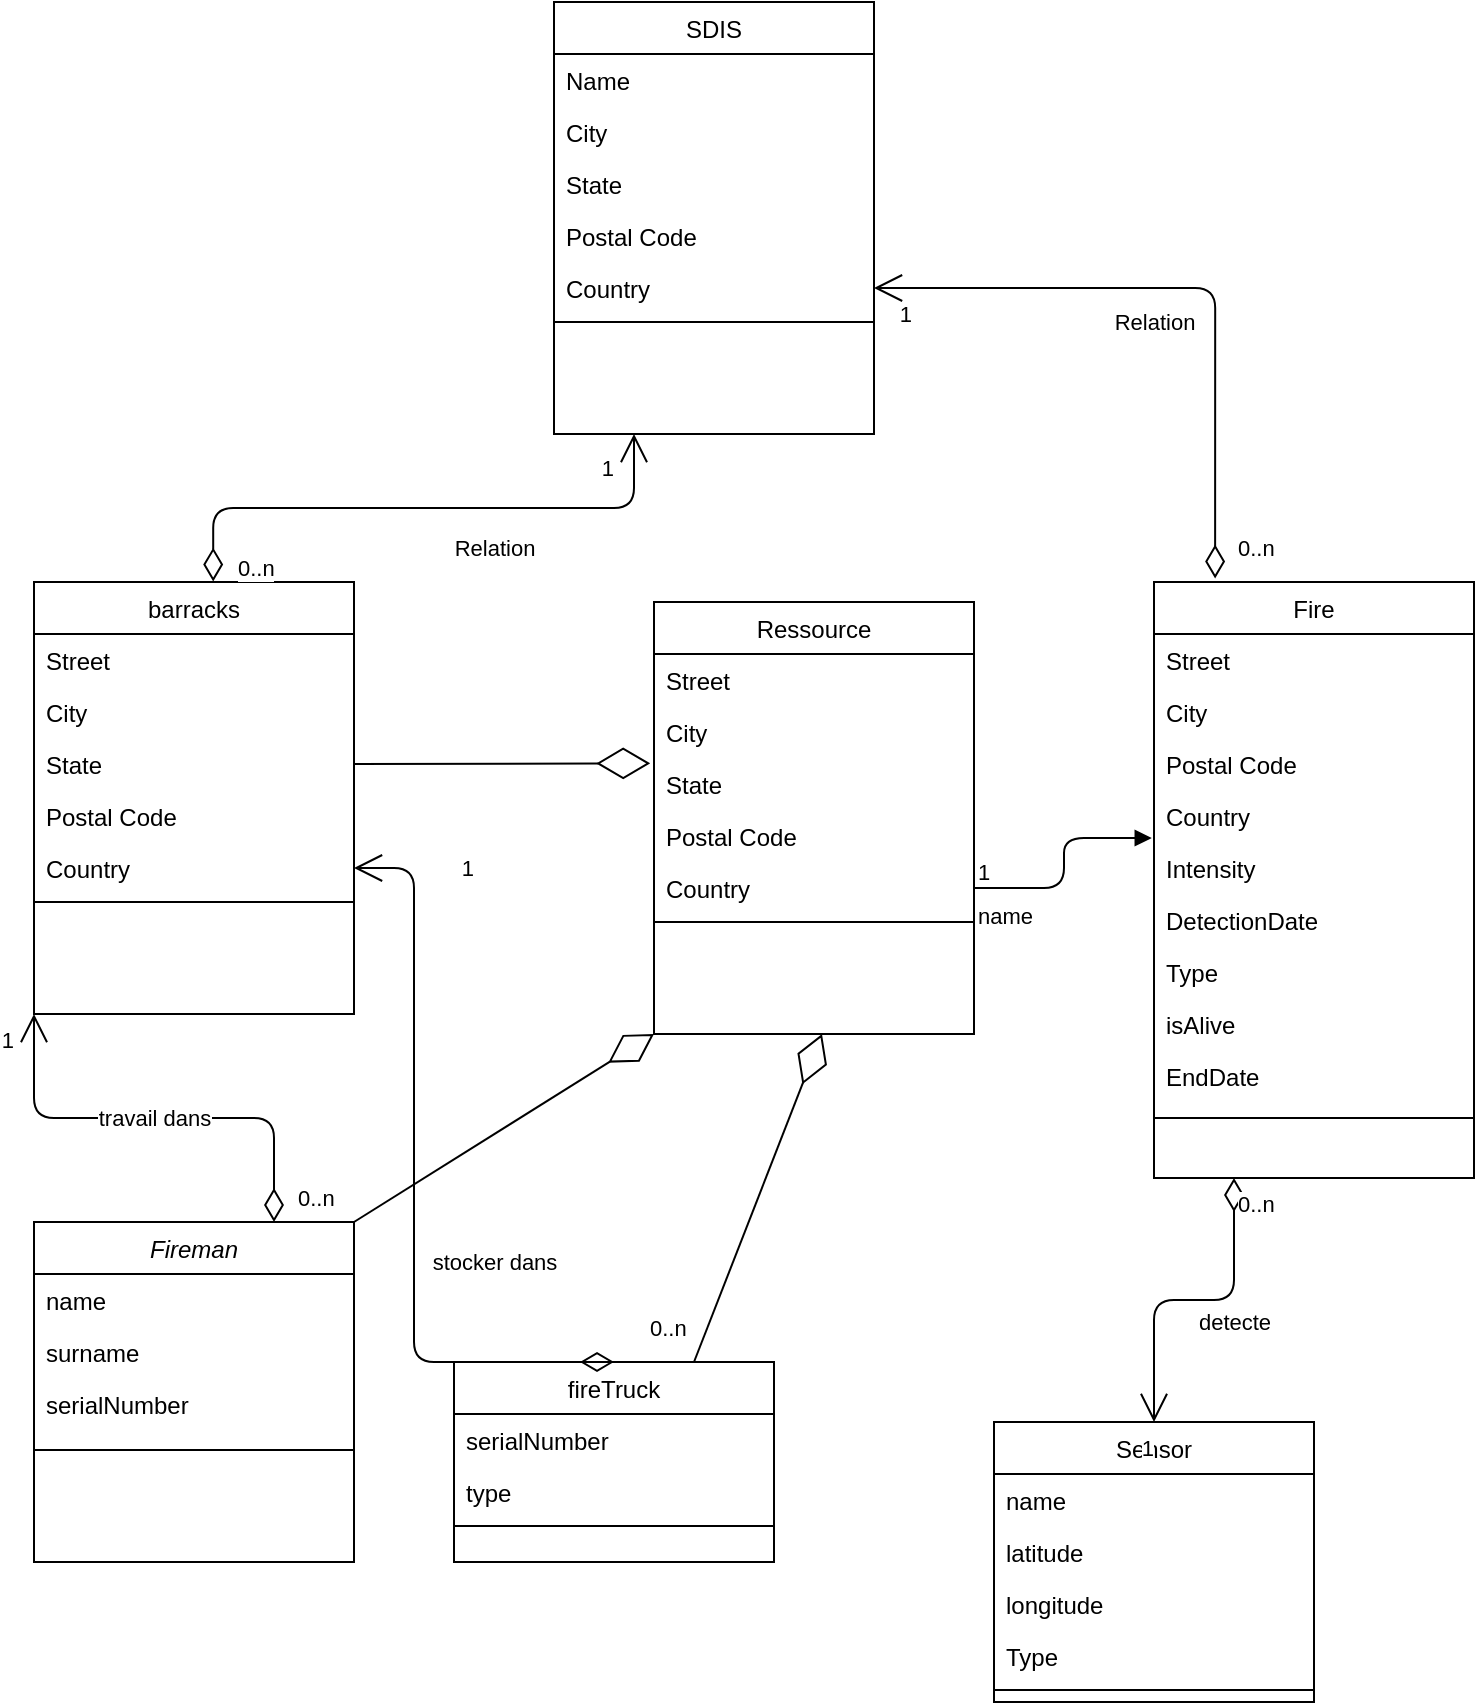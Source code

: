 <mxfile version="13.11.0" type="github">
  <diagram id="C5RBs43oDa-KdzZeNtuy" name="Page-1">
    <mxGraphModel dx="1298" dy="1833" grid="1" gridSize="10" guides="1" tooltips="1" connect="1" arrows="1" fold="1" page="1" pageScale="1" pageWidth="827" pageHeight="1169" math="0" shadow="0" extFonts="Permanent Marker^https://fonts.googleapis.com/css?family=Permanent+Marker">
      <root>
        <mxCell id="WIyWlLk6GJQsqaUBKTNV-0" />
        <mxCell id="WIyWlLk6GJQsqaUBKTNV-1" parent="WIyWlLk6GJQsqaUBKTNV-0" />
        <mxCell id="zkfFHV4jXpPFQw0GAbJ--0" value="Fireman" style="swimlane;fontStyle=2;align=center;verticalAlign=top;childLayout=stackLayout;horizontal=1;startSize=26;horizontalStack=0;resizeParent=1;resizeLast=0;collapsible=1;marginBottom=0;rounded=0;shadow=0;strokeWidth=1;" parent="WIyWlLk6GJQsqaUBKTNV-1" vertex="1">
          <mxGeometry x="90" y="340" width="160" height="170" as="geometry">
            <mxRectangle x="230" y="140" width="160" height="26" as="alternateBounds" />
          </mxGeometry>
        </mxCell>
        <mxCell id="zkfFHV4jXpPFQw0GAbJ--1" value="name" style="text;align=left;verticalAlign=top;spacingLeft=4;spacingRight=4;overflow=hidden;rotatable=0;points=[[0,0.5],[1,0.5]];portConstraint=eastwest;" parent="zkfFHV4jXpPFQw0GAbJ--0" vertex="1">
          <mxGeometry y="26" width="160" height="26" as="geometry" />
        </mxCell>
        <mxCell id="zkfFHV4jXpPFQw0GAbJ--2" value="surname" style="text;align=left;verticalAlign=top;spacingLeft=4;spacingRight=4;overflow=hidden;rotatable=0;points=[[0,0.5],[1,0.5]];portConstraint=eastwest;rounded=0;shadow=0;html=0;" parent="zkfFHV4jXpPFQw0GAbJ--0" vertex="1">
          <mxGeometry y="52" width="160" height="26" as="geometry" />
        </mxCell>
        <mxCell id="zkfFHV4jXpPFQw0GAbJ--3" value="serialNumber" style="text;align=left;verticalAlign=top;spacingLeft=4;spacingRight=4;overflow=hidden;rotatable=0;points=[[0,0.5],[1,0.5]];portConstraint=eastwest;rounded=0;shadow=0;html=0;" parent="zkfFHV4jXpPFQw0GAbJ--0" vertex="1">
          <mxGeometry y="78" width="160" height="32" as="geometry" />
        </mxCell>
        <mxCell id="zkfFHV4jXpPFQw0GAbJ--4" value="" style="line;html=1;strokeWidth=1;align=left;verticalAlign=middle;spacingTop=-1;spacingLeft=3;spacingRight=3;rotatable=0;labelPosition=right;points=[];portConstraint=eastwest;" parent="zkfFHV4jXpPFQw0GAbJ--0" vertex="1">
          <mxGeometry y="110" width="160" height="8" as="geometry" />
        </mxCell>
        <mxCell id="zkfFHV4jXpPFQw0GAbJ--17" value="barracks" style="swimlane;fontStyle=0;align=center;verticalAlign=top;childLayout=stackLayout;horizontal=1;startSize=26;horizontalStack=0;resizeParent=1;resizeLast=0;collapsible=1;marginBottom=0;rounded=0;shadow=0;strokeWidth=1;" parent="WIyWlLk6GJQsqaUBKTNV-1" vertex="1">
          <mxGeometry x="90" y="20" width="160" height="216" as="geometry">
            <mxRectangle x="550" y="140" width="160" height="26" as="alternateBounds" />
          </mxGeometry>
        </mxCell>
        <mxCell id="zkfFHV4jXpPFQw0GAbJ--18" value="Street" style="text;align=left;verticalAlign=top;spacingLeft=4;spacingRight=4;overflow=hidden;rotatable=0;points=[[0,0.5],[1,0.5]];portConstraint=eastwest;" parent="zkfFHV4jXpPFQw0GAbJ--17" vertex="1">
          <mxGeometry y="26" width="160" height="26" as="geometry" />
        </mxCell>
        <mxCell id="zkfFHV4jXpPFQw0GAbJ--19" value="City" style="text;align=left;verticalAlign=top;spacingLeft=4;spacingRight=4;overflow=hidden;rotatable=0;points=[[0,0.5],[1,0.5]];portConstraint=eastwest;rounded=0;shadow=0;html=0;" parent="zkfFHV4jXpPFQw0GAbJ--17" vertex="1">
          <mxGeometry y="52" width="160" height="26" as="geometry" />
        </mxCell>
        <mxCell id="zkfFHV4jXpPFQw0GAbJ--20" value="State" style="text;align=left;verticalAlign=top;spacingLeft=4;spacingRight=4;overflow=hidden;rotatable=0;points=[[0,0.5],[1,0.5]];portConstraint=eastwest;rounded=0;shadow=0;html=0;" parent="zkfFHV4jXpPFQw0GAbJ--17" vertex="1">
          <mxGeometry y="78" width="160" height="26" as="geometry" />
        </mxCell>
        <mxCell id="zkfFHV4jXpPFQw0GAbJ--21" value="Postal Code" style="text;align=left;verticalAlign=top;spacingLeft=4;spacingRight=4;overflow=hidden;rotatable=0;points=[[0,0.5],[1,0.5]];portConstraint=eastwest;rounded=0;shadow=0;html=0;" parent="zkfFHV4jXpPFQw0GAbJ--17" vertex="1">
          <mxGeometry y="104" width="160" height="26" as="geometry" />
        </mxCell>
        <mxCell id="zkfFHV4jXpPFQw0GAbJ--22" value="Country" style="text;align=left;verticalAlign=top;spacingLeft=4;spacingRight=4;overflow=hidden;rotatable=0;points=[[0,0.5],[1,0.5]];portConstraint=eastwest;rounded=0;shadow=0;html=0;" parent="zkfFHV4jXpPFQw0GAbJ--17" vertex="1">
          <mxGeometry y="130" width="160" height="26" as="geometry" />
        </mxCell>
        <mxCell id="zkfFHV4jXpPFQw0GAbJ--23" value="" style="line;html=1;strokeWidth=1;align=left;verticalAlign=middle;spacingTop=-1;spacingLeft=3;spacingRight=3;rotatable=0;labelPosition=right;points=[];portConstraint=eastwest;" parent="zkfFHV4jXpPFQw0GAbJ--17" vertex="1">
          <mxGeometry y="156" width="160" height="8" as="geometry" />
        </mxCell>
        <mxCell id="6XxaoCj_2Q5xRi3HVW1I-3" value="fireTruck" style="swimlane;fontStyle=0;align=center;verticalAlign=top;childLayout=stackLayout;horizontal=1;startSize=26;horizontalStack=0;resizeParent=1;resizeLast=0;collapsible=1;marginBottom=0;rounded=0;shadow=0;strokeWidth=1;" parent="WIyWlLk6GJQsqaUBKTNV-1" vertex="1">
          <mxGeometry x="300" y="410" width="160" height="100" as="geometry">
            <mxRectangle x="334" y="380" width="160" height="26" as="alternateBounds" />
          </mxGeometry>
        </mxCell>
        <mxCell id="6XxaoCj_2Q5xRi3HVW1I-4" value="serialNumber" style="text;align=left;verticalAlign=top;spacingLeft=4;spacingRight=4;overflow=hidden;rotatable=0;points=[[0,0.5],[1,0.5]];portConstraint=eastwest;" parent="6XxaoCj_2Q5xRi3HVW1I-3" vertex="1">
          <mxGeometry y="26" width="160" height="26" as="geometry" />
        </mxCell>
        <mxCell id="6XxaoCj_2Q5xRi3HVW1I-10" value="type&#xa;" style="text;align=left;verticalAlign=top;spacingLeft=4;spacingRight=4;overflow=hidden;rotatable=0;points=[[0,0.5],[1,0.5]];portConstraint=eastwest;" parent="6XxaoCj_2Q5xRi3HVW1I-3" vertex="1">
          <mxGeometry y="52" width="160" height="26" as="geometry" />
        </mxCell>
        <mxCell id="6XxaoCj_2Q5xRi3HVW1I-9" value="" style="line;html=1;strokeWidth=1;align=left;verticalAlign=middle;spacingTop=-1;spacingLeft=3;spacingRight=3;rotatable=0;labelPosition=right;points=[];portConstraint=eastwest;" parent="6XxaoCj_2Q5xRi3HVW1I-3" vertex="1">
          <mxGeometry y="78" width="160" height="8" as="geometry" />
        </mxCell>
        <mxCell id="6XxaoCj_2Q5xRi3HVW1I-12" value="travail dans" style="endArrow=open;html=1;endSize=12;startArrow=diamondThin;startSize=14;startFill=0;edgeStyle=orthogonalEdgeStyle;entryX=0;entryY=1;entryDx=0;entryDy=0;exitX=0.75;exitY=0;exitDx=0;exitDy=0;" parent="WIyWlLk6GJQsqaUBKTNV-1" target="zkfFHV4jXpPFQw0GAbJ--17" edge="1" source="zkfFHV4jXpPFQw0GAbJ--0">
          <mxGeometry relative="1" as="geometry">
            <mxPoint x="230" y="345" as="sourcePoint" />
            <mxPoint x="260" y="240" as="targetPoint" />
          </mxGeometry>
        </mxCell>
        <mxCell id="6XxaoCj_2Q5xRi3HVW1I-13" value="0..n" style="edgeLabel;resizable=0;html=1;align=left;verticalAlign=top;" parent="6XxaoCj_2Q5xRi3HVW1I-12" connectable="0" vertex="1">
          <mxGeometry x="-1" relative="1" as="geometry">
            <mxPoint x="10" y="-25" as="offset" />
          </mxGeometry>
        </mxCell>
        <mxCell id="6XxaoCj_2Q5xRi3HVW1I-14" value="1" style="edgeLabel;resizable=0;html=1;align=right;verticalAlign=top;" parent="6XxaoCj_2Q5xRi3HVW1I-12" connectable="0" vertex="1">
          <mxGeometry x="1" relative="1" as="geometry">
            <mxPoint x="-10" as="offset" />
          </mxGeometry>
        </mxCell>
        <mxCell id="6XxaoCj_2Q5xRi3HVW1I-15" value="stocker dans" style="endArrow=open;html=1;endSize=12;startArrow=diamondThin;startSize=14;startFill=0;edgeStyle=orthogonalEdgeStyle;exitX=0.5;exitY=0;exitDx=0;exitDy=0;" parent="WIyWlLk6GJQsqaUBKTNV-1" source="6XxaoCj_2Q5xRi3HVW1I-3" target="zkfFHV4jXpPFQw0GAbJ--22" edge="1">
          <mxGeometry x="-0.204" y="-40" relative="1" as="geometry">
            <mxPoint x="390" y="170" as="sourcePoint" />
            <mxPoint x="550" y="170" as="targetPoint" />
            <Array as="points">
              <mxPoint x="280" y="410" />
              <mxPoint x="280" y="163" />
            </Array>
            <mxPoint as="offset" />
          </mxGeometry>
        </mxCell>
        <mxCell id="6XxaoCj_2Q5xRi3HVW1I-16" value="0..n" style="edgeLabel;resizable=0;html=1;align=left;verticalAlign=top;" parent="6XxaoCj_2Q5xRi3HVW1I-15" connectable="0" vertex="1">
          <mxGeometry x="-1" relative="1" as="geometry">
            <mxPoint x="16" y="-30" as="offset" />
          </mxGeometry>
        </mxCell>
        <mxCell id="6XxaoCj_2Q5xRi3HVW1I-17" value="1" style="edgeLabel;resizable=0;html=1;align=right;verticalAlign=top;" parent="6XxaoCj_2Q5xRi3HVW1I-15" connectable="0" vertex="1">
          <mxGeometry x="1" relative="1" as="geometry">
            <mxPoint x="60" y="-13" as="offset" />
          </mxGeometry>
        </mxCell>
        <mxCell id="6XxaoCj_2Q5xRi3HVW1I-18" value="Fire" style="swimlane;fontStyle=0;align=center;verticalAlign=top;childLayout=stackLayout;horizontal=1;startSize=26;horizontalStack=0;resizeParent=1;resizeLast=0;collapsible=1;marginBottom=0;rounded=0;shadow=0;strokeWidth=1;" parent="WIyWlLk6GJQsqaUBKTNV-1" vertex="1">
          <mxGeometry x="650" y="20" width="160" height="298" as="geometry">
            <mxRectangle x="550" y="140" width="160" height="26" as="alternateBounds" />
          </mxGeometry>
        </mxCell>
        <mxCell id="6XxaoCj_2Q5xRi3HVW1I-19" value="Street" style="text;align=left;verticalAlign=top;spacingLeft=4;spacingRight=4;overflow=hidden;rotatable=0;points=[[0,0.5],[1,0.5]];portConstraint=eastwest;" parent="6XxaoCj_2Q5xRi3HVW1I-18" vertex="1">
          <mxGeometry y="26" width="160" height="26" as="geometry" />
        </mxCell>
        <mxCell id="6XxaoCj_2Q5xRi3HVW1I-20" value="City" style="text;align=left;verticalAlign=top;spacingLeft=4;spacingRight=4;overflow=hidden;rotatable=0;points=[[0,0.5],[1,0.5]];portConstraint=eastwest;rounded=0;shadow=0;html=0;" parent="6XxaoCj_2Q5xRi3HVW1I-18" vertex="1">
          <mxGeometry y="52" width="160" height="26" as="geometry" />
        </mxCell>
        <mxCell id="6XxaoCj_2Q5xRi3HVW1I-22" value="Postal Code" style="text;align=left;verticalAlign=top;spacingLeft=4;spacingRight=4;overflow=hidden;rotatable=0;points=[[0,0.5],[1,0.5]];portConstraint=eastwest;rounded=0;shadow=0;html=0;" parent="6XxaoCj_2Q5xRi3HVW1I-18" vertex="1">
          <mxGeometry y="78" width="160" height="26" as="geometry" />
        </mxCell>
        <mxCell id="6XxaoCj_2Q5xRi3HVW1I-23" value="Country" style="text;align=left;verticalAlign=top;spacingLeft=4;spacingRight=4;overflow=hidden;rotatable=0;points=[[0,0.5],[1,0.5]];portConstraint=eastwest;rounded=0;shadow=0;html=0;" parent="6XxaoCj_2Q5xRi3HVW1I-18" vertex="1">
          <mxGeometry y="104" width="160" height="26" as="geometry" />
        </mxCell>
        <mxCell id="6XxaoCj_2Q5xRi3HVW1I-26" value="Intensity&#xa;" style="text;align=left;verticalAlign=top;spacingLeft=4;spacingRight=4;overflow=hidden;rotatable=0;points=[[0,0.5],[1,0.5]];portConstraint=eastwest;rounded=0;shadow=0;html=0;" parent="6XxaoCj_2Q5xRi3HVW1I-18" vertex="1">
          <mxGeometry y="130" width="160" height="26" as="geometry" />
        </mxCell>
        <mxCell id="6XxaoCj_2Q5xRi3HVW1I-27" value="DetectionDate" style="text;align=left;verticalAlign=top;spacingLeft=4;spacingRight=4;overflow=hidden;rotatable=0;points=[[0,0.5],[1,0.5]];portConstraint=eastwest;rounded=0;shadow=0;html=0;" parent="6XxaoCj_2Q5xRi3HVW1I-18" vertex="1">
          <mxGeometry y="156" width="160" height="26" as="geometry" />
        </mxCell>
        <mxCell id="6XxaoCj_2Q5xRi3HVW1I-28" value="Type" style="text;align=left;verticalAlign=top;spacingLeft=4;spacingRight=4;overflow=hidden;rotatable=0;points=[[0,0.5],[1,0.5]];portConstraint=eastwest;rounded=0;shadow=0;html=0;" parent="6XxaoCj_2Q5xRi3HVW1I-18" vertex="1">
          <mxGeometry y="182" width="160" height="26" as="geometry" />
        </mxCell>
        <mxCell id="6XxaoCj_2Q5xRi3HVW1I-29" value="isAlive" style="text;align=left;verticalAlign=top;spacingLeft=4;spacingRight=4;overflow=hidden;rotatable=0;points=[[0,0.5],[1,0.5]];portConstraint=eastwest;rounded=0;shadow=0;html=0;" parent="6XxaoCj_2Q5xRi3HVW1I-18" vertex="1">
          <mxGeometry y="208" width="160" height="26" as="geometry" />
        </mxCell>
        <mxCell id="6XxaoCj_2Q5xRi3HVW1I-30" value="EndDate" style="text;align=left;verticalAlign=top;spacingLeft=4;spacingRight=4;overflow=hidden;rotatable=0;points=[[0,0.5],[1,0.5]];portConstraint=eastwest;rounded=0;shadow=0;html=0;" parent="6XxaoCj_2Q5xRi3HVW1I-18" vertex="1">
          <mxGeometry y="234" width="160" height="30" as="geometry" />
        </mxCell>
        <mxCell id="6XxaoCj_2Q5xRi3HVW1I-24" value="" style="line;html=1;strokeWidth=1;align=left;verticalAlign=middle;spacingTop=-1;spacingLeft=3;spacingRight=3;rotatable=0;labelPosition=right;points=[];portConstraint=eastwest;" parent="6XxaoCj_2Q5xRi3HVW1I-18" vertex="1">
          <mxGeometry y="264" width="160" height="8" as="geometry" />
        </mxCell>
        <mxCell id="6XxaoCj_2Q5xRi3HVW1I-31" value="SDIS" style="swimlane;fontStyle=0;align=center;verticalAlign=top;childLayout=stackLayout;horizontal=1;startSize=26;horizontalStack=0;resizeParent=1;resizeLast=0;collapsible=1;marginBottom=0;rounded=0;shadow=0;strokeWidth=1;" parent="WIyWlLk6GJQsqaUBKTNV-1" vertex="1">
          <mxGeometry x="350" y="-270" width="160" height="216" as="geometry">
            <mxRectangle x="550" y="140" width="160" height="26" as="alternateBounds" />
          </mxGeometry>
        </mxCell>
        <mxCell id="6XxaoCj_2Q5xRi3HVW1I-32" value="Name&#xa;" style="text;align=left;verticalAlign=top;spacingLeft=4;spacingRight=4;overflow=hidden;rotatable=0;points=[[0,0.5],[1,0.5]];portConstraint=eastwest;" parent="6XxaoCj_2Q5xRi3HVW1I-31" vertex="1">
          <mxGeometry y="26" width="160" height="26" as="geometry" />
        </mxCell>
        <mxCell id="6XxaoCj_2Q5xRi3HVW1I-33" value="City" style="text;align=left;verticalAlign=top;spacingLeft=4;spacingRight=4;overflow=hidden;rotatable=0;points=[[0,0.5],[1,0.5]];portConstraint=eastwest;rounded=0;shadow=0;html=0;" parent="6XxaoCj_2Q5xRi3HVW1I-31" vertex="1">
          <mxGeometry y="52" width="160" height="26" as="geometry" />
        </mxCell>
        <mxCell id="6XxaoCj_2Q5xRi3HVW1I-34" value="State" style="text;align=left;verticalAlign=top;spacingLeft=4;spacingRight=4;overflow=hidden;rotatable=0;points=[[0,0.5],[1,0.5]];portConstraint=eastwest;rounded=0;shadow=0;html=0;" parent="6XxaoCj_2Q5xRi3HVW1I-31" vertex="1">
          <mxGeometry y="78" width="160" height="26" as="geometry" />
        </mxCell>
        <mxCell id="6XxaoCj_2Q5xRi3HVW1I-35" value="Postal Code" style="text;align=left;verticalAlign=top;spacingLeft=4;spacingRight=4;overflow=hidden;rotatable=0;points=[[0,0.5],[1,0.5]];portConstraint=eastwest;rounded=0;shadow=0;html=0;" parent="6XxaoCj_2Q5xRi3HVW1I-31" vertex="1">
          <mxGeometry y="104" width="160" height="26" as="geometry" />
        </mxCell>
        <mxCell id="6XxaoCj_2Q5xRi3HVW1I-36" value="Country" style="text;align=left;verticalAlign=top;spacingLeft=4;spacingRight=4;overflow=hidden;rotatable=0;points=[[0,0.5],[1,0.5]];portConstraint=eastwest;rounded=0;shadow=0;html=0;" parent="6XxaoCj_2Q5xRi3HVW1I-31" vertex="1">
          <mxGeometry y="130" width="160" height="26" as="geometry" />
        </mxCell>
        <mxCell id="6XxaoCj_2Q5xRi3HVW1I-37" value="" style="line;html=1;strokeWidth=1;align=left;verticalAlign=middle;spacingTop=-1;spacingLeft=3;spacingRight=3;rotatable=0;labelPosition=right;points=[];portConstraint=eastwest;" parent="6XxaoCj_2Q5xRi3HVW1I-31" vertex="1">
          <mxGeometry y="156" width="160" height="8" as="geometry" />
        </mxCell>
        <mxCell id="6XxaoCj_2Q5xRi3HVW1I-41" value="Relation" style="endArrow=open;html=1;endSize=12;startArrow=diamondThin;startSize=14;startFill=0;edgeStyle=orthogonalEdgeStyle;exitX=0.56;exitY=-0.001;exitDx=0;exitDy=0;exitPerimeter=0;entryX=0.25;entryY=1;entryDx=0;entryDy=0;" parent="WIyWlLk6GJQsqaUBKTNV-1" source="zkfFHV4jXpPFQw0GAbJ--17" target="6XxaoCj_2Q5xRi3HVW1I-31" edge="1">
          <mxGeometry x="0.25" y="-20" relative="1" as="geometry">
            <mxPoint x="170" y="-40" as="sourcePoint" />
            <mxPoint x="330" y="-40" as="targetPoint" />
            <mxPoint as="offset" />
          </mxGeometry>
        </mxCell>
        <mxCell id="6XxaoCj_2Q5xRi3HVW1I-42" value="0..n" style="edgeLabel;resizable=0;html=1;align=left;verticalAlign=top;" parent="6XxaoCj_2Q5xRi3HVW1I-41" connectable="0" vertex="1">
          <mxGeometry x="-1" relative="1" as="geometry">
            <mxPoint x="10.4" y="-19.78" as="offset" />
          </mxGeometry>
        </mxCell>
        <mxCell id="6XxaoCj_2Q5xRi3HVW1I-43" value="1" style="edgeLabel;resizable=0;html=1;align=right;verticalAlign=top;" parent="6XxaoCj_2Q5xRi3HVW1I-41" connectable="0" vertex="1">
          <mxGeometry x="1" relative="1" as="geometry">
            <mxPoint x="-10" y="3.97" as="offset" />
          </mxGeometry>
        </mxCell>
        <mxCell id="6XxaoCj_2Q5xRi3HVW1I-45" value="Relation" style="endArrow=open;html=1;endSize=12;startArrow=diamondThin;startSize=14;startFill=0;edgeStyle=orthogonalEdgeStyle;exitX=0.191;exitY=-0.006;exitDx=0;exitDy=0;exitPerimeter=0;entryX=1;entryY=0.5;entryDx=0;entryDy=0;" parent="WIyWlLk6GJQsqaUBKTNV-1" source="6XxaoCj_2Q5xRi3HVW1I-18" target="6XxaoCj_2Q5xRi3HVW1I-36" edge="1">
          <mxGeometry x="0.113" y="17" relative="1" as="geometry">
            <mxPoint x="510" y="130" as="sourcePoint" />
            <mxPoint x="670" y="130" as="targetPoint" />
            <mxPoint as="offset" />
          </mxGeometry>
        </mxCell>
        <mxCell id="6XxaoCj_2Q5xRi3HVW1I-46" value="0..n" style="edgeLabel;resizable=0;html=1;align=left;verticalAlign=top;" parent="6XxaoCj_2Q5xRi3HVW1I-45" connectable="0" vertex="1">
          <mxGeometry x="-1" relative="1" as="geometry">
            <mxPoint x="9.44" y="-28.21" as="offset" />
          </mxGeometry>
        </mxCell>
        <mxCell id="6XxaoCj_2Q5xRi3HVW1I-47" value="1" style="edgeLabel;resizable=0;html=1;align=right;verticalAlign=top;" parent="6XxaoCj_2Q5xRi3HVW1I-45" connectable="0" vertex="1">
          <mxGeometry x="1" relative="1" as="geometry">
            <mxPoint x="20.04" as="offset" />
          </mxGeometry>
        </mxCell>
        <mxCell id="6XxaoCj_2Q5xRi3HVW1I-48" value="Ressource" style="swimlane;fontStyle=0;align=center;verticalAlign=top;childLayout=stackLayout;horizontal=1;startSize=26;horizontalStack=0;resizeParent=1;resizeLast=0;collapsible=1;marginBottom=0;rounded=0;shadow=0;strokeWidth=1;" parent="WIyWlLk6GJQsqaUBKTNV-1" vertex="1">
          <mxGeometry x="400" y="30" width="160" height="216" as="geometry">
            <mxRectangle x="550" y="140" width="160" height="26" as="alternateBounds" />
          </mxGeometry>
        </mxCell>
        <mxCell id="6XxaoCj_2Q5xRi3HVW1I-49" value="Street" style="text;align=left;verticalAlign=top;spacingLeft=4;spacingRight=4;overflow=hidden;rotatable=0;points=[[0,0.5],[1,0.5]];portConstraint=eastwest;" parent="6XxaoCj_2Q5xRi3HVW1I-48" vertex="1">
          <mxGeometry y="26" width="160" height="26" as="geometry" />
        </mxCell>
        <mxCell id="6XxaoCj_2Q5xRi3HVW1I-50" value="City" style="text;align=left;verticalAlign=top;spacingLeft=4;spacingRight=4;overflow=hidden;rotatable=0;points=[[0,0.5],[1,0.5]];portConstraint=eastwest;rounded=0;shadow=0;html=0;" parent="6XxaoCj_2Q5xRi3HVW1I-48" vertex="1">
          <mxGeometry y="52" width="160" height="26" as="geometry" />
        </mxCell>
        <mxCell id="6XxaoCj_2Q5xRi3HVW1I-51" value="State" style="text;align=left;verticalAlign=top;spacingLeft=4;spacingRight=4;overflow=hidden;rotatable=0;points=[[0,0.5],[1,0.5]];portConstraint=eastwest;rounded=0;shadow=0;html=0;" parent="6XxaoCj_2Q5xRi3HVW1I-48" vertex="1">
          <mxGeometry y="78" width="160" height="26" as="geometry" />
        </mxCell>
        <mxCell id="6XxaoCj_2Q5xRi3HVW1I-52" value="Postal Code" style="text;align=left;verticalAlign=top;spacingLeft=4;spacingRight=4;overflow=hidden;rotatable=0;points=[[0,0.5],[1,0.5]];portConstraint=eastwest;rounded=0;shadow=0;html=0;" parent="6XxaoCj_2Q5xRi3HVW1I-48" vertex="1">
          <mxGeometry y="104" width="160" height="26" as="geometry" />
        </mxCell>
        <mxCell id="6XxaoCj_2Q5xRi3HVW1I-53" value="Country" style="text;align=left;verticalAlign=top;spacingLeft=4;spacingRight=4;overflow=hidden;rotatable=0;points=[[0,0.5],[1,0.5]];portConstraint=eastwest;rounded=0;shadow=0;html=0;" parent="6XxaoCj_2Q5xRi3HVW1I-48" vertex="1">
          <mxGeometry y="130" width="160" height="26" as="geometry" />
        </mxCell>
        <mxCell id="6XxaoCj_2Q5xRi3HVW1I-54" value="" style="line;html=1;strokeWidth=1;align=left;verticalAlign=middle;spacingTop=-1;spacingLeft=3;spacingRight=3;rotatable=0;labelPosition=right;points=[];portConstraint=eastwest;" parent="6XxaoCj_2Q5xRi3HVW1I-48" vertex="1">
          <mxGeometry y="156" width="160" height="8" as="geometry" />
        </mxCell>
        <mxCell id="6XxaoCj_2Q5xRi3HVW1I-56" value="name" style="endArrow=block;endFill=1;html=1;edgeStyle=orthogonalEdgeStyle;align=left;verticalAlign=top;exitX=1;exitY=0.5;exitDx=0;exitDy=0;entryX=-0.007;entryY=-0.077;entryDx=0;entryDy=0;entryPerimeter=0;" parent="WIyWlLk6GJQsqaUBKTNV-1" source="6XxaoCj_2Q5xRi3HVW1I-53" target="6XxaoCj_2Q5xRi3HVW1I-26" edge="1">
          <mxGeometry x="-1" y="-1" relative="1" as="geometry">
            <mxPoint x="510" y="210" as="sourcePoint" />
            <mxPoint x="670" y="210" as="targetPoint" />
            <mxPoint as="offset" />
          </mxGeometry>
        </mxCell>
        <mxCell id="6XxaoCj_2Q5xRi3HVW1I-57" value="1" style="edgeLabel;resizable=0;html=1;align=left;verticalAlign=bottom;" parent="6XxaoCj_2Q5xRi3HVW1I-56" connectable="0" vertex="1">
          <mxGeometry x="-1" relative="1" as="geometry" />
        </mxCell>
        <mxCell id="6XxaoCj_2Q5xRi3HVW1I-64" value="" style="endArrow=diamondThin;endFill=0;endSize=24;html=1;exitX=1;exitY=0.5;exitDx=0;exitDy=0;entryX=-0.012;entryY=0.103;entryDx=0;entryDy=0;entryPerimeter=0;" parent="WIyWlLk6GJQsqaUBKTNV-1" target="6XxaoCj_2Q5xRi3HVW1I-51" edge="1">
          <mxGeometry width="160" relative="1" as="geometry">
            <mxPoint x="250" y="111" as="sourcePoint" />
            <mxPoint x="390" y="110" as="targetPoint" />
          </mxGeometry>
        </mxCell>
        <mxCell id="6XxaoCj_2Q5xRi3HVW1I-65" value="" style="endArrow=diamondThin;endFill=0;endSize=24;html=1;exitX=1;exitY=0;exitDx=0;exitDy=0;entryX=0;entryY=1;entryDx=0;entryDy=0;" parent="WIyWlLk6GJQsqaUBKTNV-1" source="zkfFHV4jXpPFQw0GAbJ--0" target="6XxaoCj_2Q5xRi3HVW1I-48" edge="1">
          <mxGeometry width="160" relative="1" as="geometry">
            <mxPoint x="250" y="280.32" as="sourcePoint" />
            <mxPoint x="398.08" y="279.998" as="targetPoint" />
          </mxGeometry>
        </mxCell>
        <mxCell id="6XxaoCj_2Q5xRi3HVW1I-66" value="" style="endArrow=diamondThin;endFill=0;endSize=24;html=1;exitX=0.75;exitY=0;exitDx=0;exitDy=0;" parent="WIyWlLk6GJQsqaUBKTNV-1" source="6XxaoCj_2Q5xRi3HVW1I-3" edge="1">
          <mxGeometry width="160" relative="1" as="geometry">
            <mxPoint x="344" y="345" as="sourcePoint" />
            <mxPoint x="484" y="246" as="targetPoint" />
          </mxGeometry>
        </mxCell>
        <mxCell id="TliI0fEr58T3ftXOWLpj-0" value="Sensor" style="swimlane;fontStyle=0;align=center;verticalAlign=top;childLayout=stackLayout;horizontal=1;startSize=26;horizontalStack=0;resizeParent=1;resizeLast=0;collapsible=1;marginBottom=0;rounded=0;shadow=0;strokeWidth=1;" vertex="1" parent="WIyWlLk6GJQsqaUBKTNV-1">
          <mxGeometry x="570" y="440" width="160" height="140" as="geometry">
            <mxRectangle x="550" y="140" width="160" height="26" as="alternateBounds" />
          </mxGeometry>
        </mxCell>
        <mxCell id="TliI0fEr58T3ftXOWLpj-1" value="name" style="text;align=left;verticalAlign=top;spacingLeft=4;spacingRight=4;overflow=hidden;rotatable=0;points=[[0,0.5],[1,0.5]];portConstraint=eastwest;" vertex="1" parent="TliI0fEr58T3ftXOWLpj-0">
          <mxGeometry y="26" width="160" height="26" as="geometry" />
        </mxCell>
        <mxCell id="TliI0fEr58T3ftXOWLpj-2" value="latitude" style="text;align=left;verticalAlign=top;spacingLeft=4;spacingRight=4;overflow=hidden;rotatable=0;points=[[0,0.5],[1,0.5]];portConstraint=eastwest;rounded=0;shadow=0;html=0;" vertex="1" parent="TliI0fEr58T3ftXOWLpj-0">
          <mxGeometry y="52" width="160" height="26" as="geometry" />
        </mxCell>
        <mxCell id="TliI0fEr58T3ftXOWLpj-3" value="longitude" style="text;align=left;verticalAlign=top;spacingLeft=4;spacingRight=4;overflow=hidden;rotatable=0;points=[[0,0.5],[1,0.5]];portConstraint=eastwest;rounded=0;shadow=0;html=0;" vertex="1" parent="TliI0fEr58T3ftXOWLpj-0">
          <mxGeometry y="78" width="160" height="26" as="geometry" />
        </mxCell>
        <mxCell id="TliI0fEr58T3ftXOWLpj-7" value="Type" style="text;align=left;verticalAlign=top;spacingLeft=4;spacingRight=4;overflow=hidden;rotatable=0;points=[[0,0.5],[1,0.5]];portConstraint=eastwest;rounded=0;shadow=0;html=0;" vertex="1" parent="TliI0fEr58T3ftXOWLpj-0">
          <mxGeometry y="104" width="160" height="26" as="geometry" />
        </mxCell>
        <mxCell id="TliI0fEr58T3ftXOWLpj-10" value="" style="line;html=1;strokeWidth=1;align=left;verticalAlign=middle;spacingTop=-1;spacingLeft=3;spacingRight=3;rotatable=0;labelPosition=right;points=[];portConstraint=eastwest;" vertex="1" parent="TliI0fEr58T3ftXOWLpj-0">
          <mxGeometry y="130" width="160" height="8" as="geometry" />
        </mxCell>
        <mxCell id="TliI0fEr58T3ftXOWLpj-13" value="detecte" style="endArrow=open;html=1;endSize=12;startArrow=diamondThin;startSize=14;startFill=0;edgeStyle=orthogonalEdgeStyle;exitX=0.25;exitY=1;exitDx=0;exitDy=0;entryX=0.5;entryY=0;entryDx=0;entryDy=0;" edge="1" parent="WIyWlLk6GJQsqaUBKTNV-1" source="6XxaoCj_2Q5xRi3HVW1I-18" target="TliI0fEr58T3ftXOWLpj-0">
          <mxGeometry x="-0.247" y="11" relative="1" as="geometry">
            <mxPoint x="630" y="380" as="sourcePoint" />
            <mxPoint x="740" y="350" as="targetPoint" />
            <mxPoint as="offset" />
          </mxGeometry>
        </mxCell>
        <mxCell id="TliI0fEr58T3ftXOWLpj-14" value="0..n" style="edgeLabel;resizable=0;html=1;align=left;verticalAlign=top;" connectable="0" vertex="1" parent="TliI0fEr58T3ftXOWLpj-13">
          <mxGeometry x="-1" relative="1" as="geometry" />
        </mxCell>
        <mxCell id="TliI0fEr58T3ftXOWLpj-15" value="1" style="edgeLabel;resizable=0;html=1;align=right;verticalAlign=top;" connectable="0" vertex="1" parent="TliI0fEr58T3ftXOWLpj-13">
          <mxGeometry x="1" relative="1" as="geometry" />
        </mxCell>
      </root>
    </mxGraphModel>
  </diagram>
</mxfile>
